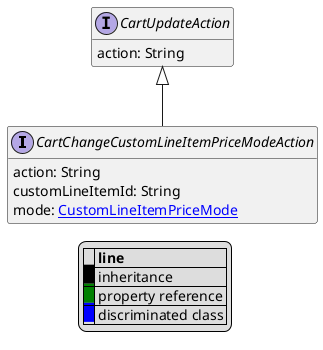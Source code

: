 @startuml

hide empty fields
hide empty methods
legend
|= |= line |
|<back:black>   </back>| inheritance |
|<back:green>   </back>| property reference |
|<back:blue>   </back>| discriminated class |
endlegend
interface CartChangeCustomLineItemPriceModeAction [[CartChangeCustomLineItemPriceModeAction.svg]] extends CartUpdateAction {
    action: String
    customLineItemId: String
    mode: [[CustomLineItemPriceMode.svg CustomLineItemPriceMode]]
}
interface CartUpdateAction [[CartUpdateAction.svg]]  {
    action: String
}





@enduml
